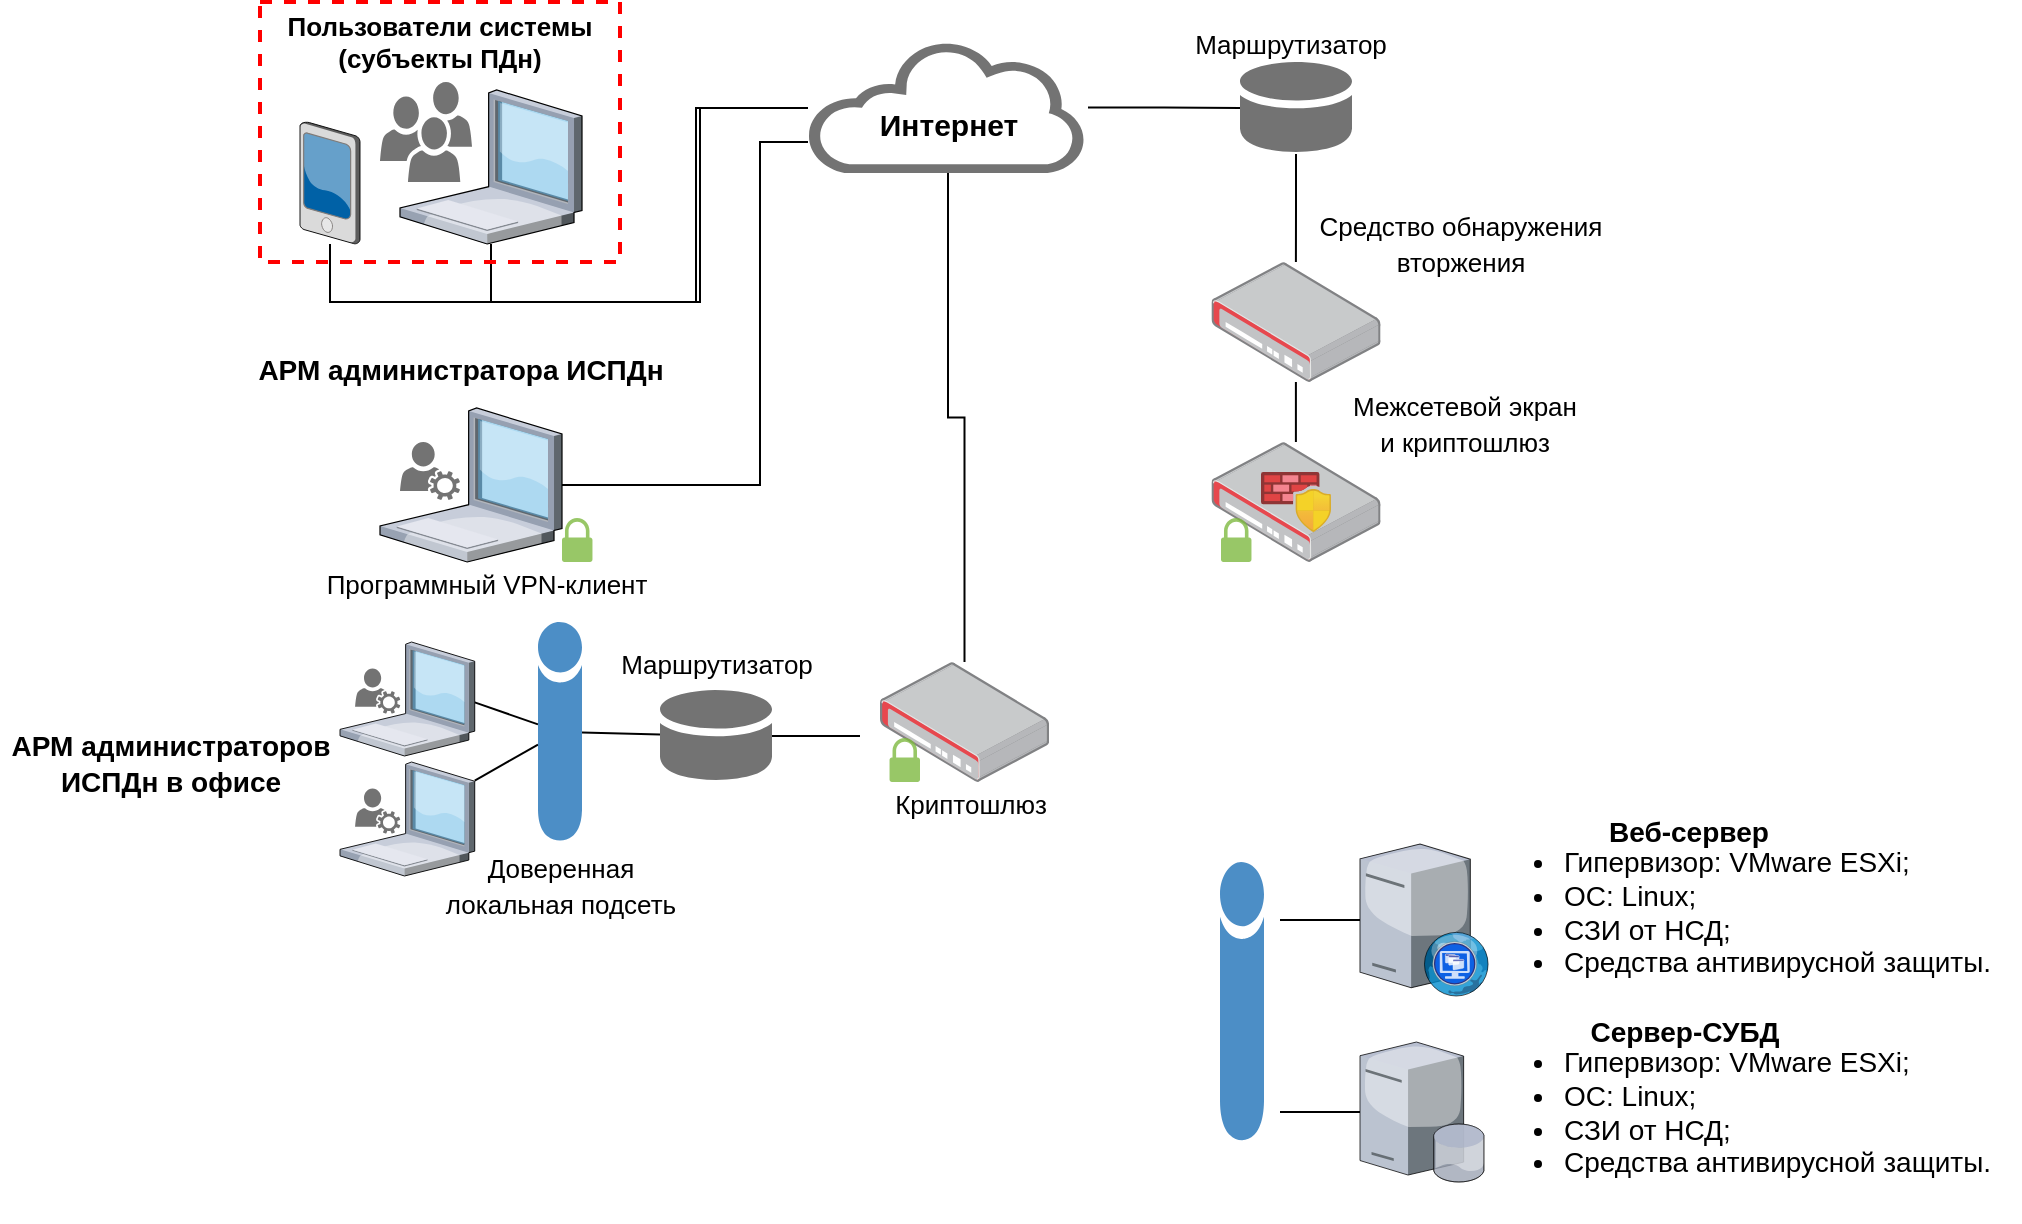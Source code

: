 <mxfile version="18.1.1" type="github">
  <diagram id="DA2Qiv1e6fWK6ssefBED" name="Page-1">
    <mxGraphModel dx="1751" dy="1705" grid="1" gridSize="10" guides="1" tooltips="1" connect="1" arrows="1" fold="1" page="1" pageScale="1" pageWidth="827" pageHeight="1169" math="0" shadow="0">
      <root>
        <mxCell id="0" />
        <mxCell id="1" parent="0" />
        <mxCell id="x9HyxU4pL3DoHxPURY9i-18" style="edgeStyle=orthogonalEdgeStyle;rounded=0;orthogonalLoop=1;jettySize=auto;html=1;fontSize=15;endArrow=none;endFill=0;" edge="1" parent="1" source="x9HyxU4pL3DoHxPURY9i-2" target="x9HyxU4pL3DoHxPURY9i-7">
          <mxGeometry relative="1" as="geometry">
            <Array as="points">
              <mxPoint x="116" y="120" />
              <mxPoint x="218" y="120" />
              <mxPoint x="218" y="23" />
            </Array>
          </mxGeometry>
        </mxCell>
        <mxCell id="x9HyxU4pL3DoHxPURY9i-2" value="" style="verticalLabelPosition=bottom;sketch=0;aspect=fixed;html=1;verticalAlign=top;strokeColor=none;align=center;outlineConnect=0;shape=mxgraph.citrix.laptop_1;" vertex="1" parent="1">
          <mxGeometry x="70" y="14" width="91" height="77" as="geometry" />
        </mxCell>
        <mxCell id="x9HyxU4pL3DoHxPURY9i-19" style="edgeStyle=orthogonalEdgeStyle;rounded=0;orthogonalLoop=1;jettySize=auto;html=1;fontSize=15;endArrow=none;endFill=0;" edge="1" parent="1" source="x9HyxU4pL3DoHxPURY9i-3" target="x9HyxU4pL3DoHxPURY9i-7">
          <mxGeometry relative="1" as="geometry">
            <Array as="points">
              <mxPoint x="35" y="120" />
              <mxPoint x="220" y="120" />
              <mxPoint x="220" y="23" />
            </Array>
          </mxGeometry>
        </mxCell>
        <mxCell id="x9HyxU4pL3DoHxPURY9i-3" value="" style="verticalLabelPosition=bottom;sketch=0;aspect=fixed;html=1;verticalAlign=top;strokeColor=none;align=center;outlineConnect=0;shape=mxgraph.citrix.pda;" vertex="1" parent="1">
          <mxGeometry x="20" y="30" width="30" height="61" as="geometry" />
        </mxCell>
        <mxCell id="x9HyxU4pL3DoHxPURY9i-5" value="&lt;b&gt;&lt;font style=&quot;font-size: 13px;&quot;&gt;Пользователи системы (субъекты ПДн)&lt;/font&gt;&lt;/b&gt;" style="fontStyle=0;verticalAlign=top;align=center;spacingTop=-2;fillColor=none;rounded=0;whiteSpace=wrap;html=1;strokeColor=#FF0000;strokeWidth=2;dashed=1;container=1;collapsible=0;expand=0;recursiveResize=0;" vertex="1" parent="1">
          <mxGeometry y="-30" width="180" height="130" as="geometry" />
        </mxCell>
        <mxCell id="x9HyxU4pL3DoHxPURY9i-8" value="" style="sketch=0;pointerEvents=1;shadow=0;dashed=0;html=1;strokeColor=none;fillColor=#505050;labelPosition=center;verticalLabelPosition=bottom;verticalAlign=top;outlineConnect=0;align=center;shape=mxgraph.office.users.users;opacity=80;" vertex="1" parent="x9HyxU4pL3DoHxPURY9i-5">
          <mxGeometry x="60" y="40" width="46" height="50" as="geometry" />
        </mxCell>
        <mxCell id="x9HyxU4pL3DoHxPURY9i-27" style="edgeStyle=orthogonalEdgeStyle;rounded=0;orthogonalLoop=1;jettySize=auto;html=1;fontSize=13;endArrow=none;endFill=0;" edge="1" parent="1" source="x9HyxU4pL3DoHxPURY9i-11" target="x9HyxU4pL3DoHxPURY9i-25">
          <mxGeometry relative="1" as="geometry" />
        </mxCell>
        <mxCell id="x9HyxU4pL3DoHxPURY9i-11" value="" style="points=[];aspect=fixed;html=1;align=center;shadow=0;dashed=0;image;image=img/lib/allied_telesis/security/Router_VPN.svg;opacity=80;" vertex="1" parent="1">
          <mxGeometry x="475.73" y="100" width="84.54" height="60" as="geometry" />
        </mxCell>
        <mxCell id="x9HyxU4pL3DoHxPURY9i-16" value="" style="group" vertex="1" connectable="0" parent="1">
          <mxGeometry x="274" y="-10" width="140" height="65.5" as="geometry" />
        </mxCell>
        <mxCell id="x9HyxU4pL3DoHxPURY9i-7" value="" style="sketch=0;pointerEvents=1;shadow=0;dashed=0;html=1;strokeColor=none;fillColor=#505050;labelPosition=center;verticalLabelPosition=bottom;outlineConnect=0;verticalAlign=top;align=center;shape=mxgraph.office.clouds.cloud;opacity=80;" vertex="1" parent="x9HyxU4pL3DoHxPURY9i-16">
          <mxGeometry width="140" height="65.5" as="geometry" />
        </mxCell>
        <mxCell id="x9HyxU4pL3DoHxPURY9i-14" value="&lt;font size=&quot;1&quot; style=&quot;&quot;&gt;&lt;b style=&quot;font-size: 15px;&quot;&gt;Интернет&lt;/b&gt;&lt;/font&gt;" style="text;html=1;resizable=0;autosize=1;align=center;verticalAlign=middle;points=[];fillColor=none;strokeColor=none;rounded=0;opacity=80;" vertex="1" parent="x9HyxU4pL3DoHxPURY9i-16">
          <mxGeometry x="30" y="31" width="80" height="20" as="geometry" />
        </mxCell>
        <mxCell id="x9HyxU4pL3DoHxPURY9i-22" style="edgeStyle=orthogonalEdgeStyle;rounded=0;orthogonalLoop=1;jettySize=auto;html=1;fontSize=15;endArrow=none;endFill=0;" edge="1" parent="1" source="x9HyxU4pL3DoHxPURY9i-21" target="x9HyxU4pL3DoHxPURY9i-11">
          <mxGeometry relative="1" as="geometry" />
        </mxCell>
        <mxCell id="x9HyxU4pL3DoHxPURY9i-21" value="" style="sketch=0;shadow=0;dashed=0;html=1;strokeColor=none;fillColor=#505050;labelPosition=center;verticalLabelPosition=bottom;verticalAlign=top;outlineConnect=0;align=center;shape=mxgraph.office.databases.database_mini_1;fontSize=15;opacity=80;" vertex="1" parent="1">
          <mxGeometry x="490" width="56" height="46" as="geometry" />
        </mxCell>
        <mxCell id="x9HyxU4pL3DoHxPURY9i-23" style="edgeStyle=orthogonalEdgeStyle;rounded=0;orthogonalLoop=1;jettySize=auto;html=1;fontSize=15;endArrow=none;endFill=0;" edge="1" parent="1" source="x9HyxU4pL3DoHxPURY9i-7">
          <mxGeometry relative="1" as="geometry">
            <mxPoint x="490" y="23" as="targetPoint" />
          </mxGeometry>
        </mxCell>
        <mxCell id="x9HyxU4pL3DoHxPURY9i-24" value="&lt;font style=&quot;font-size: 13px;&quot;&gt;Средство обнаружения &lt;br&gt;вторжения&lt;/font&gt;" style="text;html=1;resizable=0;autosize=1;align=center;verticalAlign=middle;points=[];fillColor=none;strokeColor=none;rounded=0;fontSize=15;opacity=80;" vertex="1" parent="1">
          <mxGeometry x="520" y="70" width="160" height="40" as="geometry" />
        </mxCell>
        <mxCell id="x9HyxU4pL3DoHxPURY9i-28" value="" style="group" vertex="1" connectable="0" parent="1">
          <mxGeometry x="475.73" y="190" width="84.54" height="60" as="geometry" />
        </mxCell>
        <mxCell id="x9HyxU4pL3DoHxPURY9i-25" value="" style="points=[];aspect=fixed;html=1;align=center;shadow=0;dashed=0;image;image=img/lib/allied_telesis/security/Router_VPN.svg;opacity=80;" vertex="1" parent="x9HyxU4pL3DoHxPURY9i-28">
          <mxGeometry width="84.54" height="60" as="geometry" />
        </mxCell>
        <mxCell id="x9HyxU4pL3DoHxPURY9i-20" value="" style="aspect=fixed;html=1;points=[];align=center;image;fontSize=12;image=img/lib/azure2/networking/Azure_Firewall_Manager.svg;opacity=80;" vertex="1" parent="x9HyxU4pL3DoHxPURY9i-28">
          <mxGeometry x="24.77" y="15" width="35" height="30" as="geometry" />
        </mxCell>
        <mxCell id="x9HyxU4pL3DoHxPURY9i-29" value="" style="sketch=0;pointerEvents=1;shadow=0;dashed=0;html=1;strokeColor=none;labelPosition=center;verticalLabelPosition=bottom;verticalAlign=top;outlineConnect=0;align=center;shape=mxgraph.office.security.lock_protected;fillColor=#7FBA42;fontSize=13;opacity=80;" vertex="1" parent="x9HyxU4pL3DoHxPURY9i-28">
          <mxGeometry x="4.77" y="38" width="15.23" height="22" as="geometry" />
        </mxCell>
        <mxCell id="x9HyxU4pL3DoHxPURY9i-32" value="&lt;span style=&quot;font-size: 13px;&quot;&gt;Межсетевой экран &lt;br&gt;и криптошлюз&lt;/span&gt;" style="text;html=1;resizable=0;autosize=1;align=center;verticalAlign=middle;points=[];fillColor=none;strokeColor=none;rounded=0;fontSize=15;opacity=80;" vertex="1" parent="1">
          <mxGeometry x="537" y="160" width="130" height="40" as="geometry" />
        </mxCell>
        <mxCell id="x9HyxU4pL3DoHxPURY9i-33" value="" style="group" vertex="1" connectable="0" parent="1">
          <mxGeometry x="310" y="300" width="84.54" height="60" as="geometry" />
        </mxCell>
        <mxCell id="x9HyxU4pL3DoHxPURY9i-34" value="" style="points=[];aspect=fixed;html=1;align=center;shadow=0;dashed=0;image;image=img/lib/allied_telesis/security/Router_VPN.svg;opacity=80;" vertex="1" parent="x9HyxU4pL3DoHxPURY9i-33">
          <mxGeometry width="84.54" height="60" as="geometry" />
        </mxCell>
        <mxCell id="x9HyxU4pL3DoHxPURY9i-36" value="" style="sketch=0;pointerEvents=1;shadow=0;dashed=0;html=1;strokeColor=none;labelPosition=center;verticalLabelPosition=bottom;verticalAlign=top;outlineConnect=0;align=center;shape=mxgraph.office.security.lock_protected;fillColor=#7FBA42;fontSize=13;opacity=80;" vertex="1" parent="x9HyxU4pL3DoHxPURY9i-33">
          <mxGeometry x="4.77" y="38" width="15.23" height="22" as="geometry" />
        </mxCell>
        <mxCell id="x9HyxU4pL3DoHxPURY9i-39" value="" style="group" vertex="1" connectable="0" parent="1">
          <mxGeometry x="60" y="173" width="106.23" height="77" as="geometry" />
        </mxCell>
        <mxCell id="x9HyxU4pL3DoHxPURY9i-37" value="" style="verticalLabelPosition=bottom;sketch=0;aspect=fixed;html=1;verticalAlign=top;strokeColor=none;align=center;outlineConnect=0;shape=mxgraph.citrix.laptop_1;" vertex="1" parent="x9HyxU4pL3DoHxPURY9i-39">
          <mxGeometry width="91" height="77" as="geometry" />
        </mxCell>
        <mxCell id="x9HyxU4pL3DoHxPURY9i-38" value="" style="sketch=0;pointerEvents=1;shadow=0;dashed=0;html=1;strokeColor=none;fillColor=#505050;labelPosition=center;verticalLabelPosition=bottom;verticalAlign=top;outlineConnect=0;align=center;shape=mxgraph.office.users.user_services;fontSize=13;opacity=80;" vertex="1" parent="x9HyxU4pL3DoHxPURY9i-39">
          <mxGeometry x="10" y="17" width="30" height="29" as="geometry" />
        </mxCell>
        <mxCell id="x9HyxU4pL3DoHxPURY9i-45" value="" style="sketch=0;pointerEvents=1;shadow=0;dashed=0;html=1;strokeColor=none;labelPosition=center;verticalLabelPosition=bottom;verticalAlign=top;outlineConnect=0;align=center;shape=mxgraph.office.security.lock_protected;fillColor=#7FBA42;fontSize=13;opacity=80;" vertex="1" parent="x9HyxU4pL3DoHxPURY9i-39">
          <mxGeometry x="91" y="55" width="15.23" height="22" as="geometry" />
        </mxCell>
        <mxCell id="x9HyxU4pL3DoHxPURY9i-47" style="edgeStyle=orthogonalEdgeStyle;rounded=0;orthogonalLoop=1;jettySize=auto;html=1;fontSize=13;endArrow=none;endFill=0;" edge="1" parent="1" source="x9HyxU4pL3DoHxPURY9i-40">
          <mxGeometry relative="1" as="geometry">
            <mxPoint x="300" y="337" as="targetPoint" />
          </mxGeometry>
        </mxCell>
        <mxCell id="x9HyxU4pL3DoHxPURY9i-40" value="" style="sketch=0;shadow=0;dashed=0;html=1;strokeColor=none;fillColor=#505050;labelPosition=center;verticalLabelPosition=bottom;verticalAlign=top;outlineConnect=0;align=center;shape=mxgraph.office.databases.database_mini_1;fontSize=15;opacity=80;" vertex="1" parent="1">
          <mxGeometry x="200" y="314" width="56" height="46" as="geometry" />
        </mxCell>
        <mxCell id="x9HyxU4pL3DoHxPURY9i-46" value="" style="edgeStyle=orthogonalEdgeStyle;rounded=0;orthogonalLoop=1;jettySize=auto;html=1;fontSize=13;endArrow=none;endFill=0;" edge="1" parent="1" source="x9HyxU4pL3DoHxPURY9i-37" target="x9HyxU4pL3DoHxPURY9i-7">
          <mxGeometry relative="1" as="geometry">
            <mxPoint x="340" y="60" as="targetPoint" />
            <Array as="points">
              <mxPoint x="250" y="212" />
              <mxPoint x="250" y="40" />
            </Array>
          </mxGeometry>
        </mxCell>
        <mxCell id="x9HyxU4pL3DoHxPURY9i-48" style="edgeStyle=orthogonalEdgeStyle;rounded=0;orthogonalLoop=1;jettySize=auto;html=1;fontSize=13;endArrow=none;endFill=0;" edge="1" parent="1" source="x9HyxU4pL3DoHxPURY9i-34" target="x9HyxU4pL3DoHxPURY9i-7">
          <mxGeometry relative="1" as="geometry" />
        </mxCell>
        <mxCell id="x9HyxU4pL3DoHxPURY9i-50" value="&lt;font style=&quot;font-size: 14px;&quot;&gt;&lt;b&gt;АРМ администратора ИСПДн&lt;/b&gt;&lt;/font&gt;" style="text;html=1;resizable=0;autosize=1;align=center;verticalAlign=middle;points=[];fillColor=none;strokeColor=none;rounded=0;fontSize=15;opacity=80;" vertex="1" parent="1">
          <mxGeometry x="-10" y="143" width="220" height="20" as="geometry" />
        </mxCell>
        <mxCell id="x9HyxU4pL3DoHxPURY9i-51" value="&lt;span style=&quot;font-size: 13px;&quot;&gt;Программный VPN-клиент&lt;/span&gt;" style="text;html=1;resizable=0;autosize=1;align=center;verticalAlign=middle;points=[];fillColor=none;strokeColor=none;rounded=0;fontSize=15;opacity=80;" vertex="1" parent="1">
          <mxGeometry x="23.12" y="250" width="180" height="20" as="geometry" />
        </mxCell>
        <mxCell id="x9HyxU4pL3DoHxPURY9i-52" value="&lt;span style=&quot;font-size: 13px;&quot;&gt;Криптошлюз&lt;/span&gt;" style="text;html=1;resizable=0;autosize=1;align=center;verticalAlign=middle;points=[];fillColor=none;strokeColor=none;rounded=0;fontSize=15;opacity=80;" vertex="1" parent="1">
          <mxGeometry x="310" y="360" width="90" height="20" as="geometry" />
        </mxCell>
        <mxCell id="x9HyxU4pL3DoHxPURY9i-53" value="&lt;span style=&quot;font-size: 13px;&quot;&gt;Маршрутизатор&lt;br&gt;&lt;/span&gt;" style="text;html=1;resizable=0;autosize=1;align=center;verticalAlign=middle;points=[];fillColor=none;strokeColor=none;rounded=0;fontSize=15;opacity=80;" vertex="1" parent="1">
          <mxGeometry x="460.27" y="-20" width="110" height="20" as="geometry" />
        </mxCell>
        <mxCell id="x9HyxU4pL3DoHxPURY9i-54" value="&lt;span style=&quot;font-size: 13px;&quot;&gt;Маршрутизатор&lt;br&gt;&lt;/span&gt;" style="text;html=1;resizable=0;autosize=1;align=center;verticalAlign=middle;points=[];fillColor=none;strokeColor=none;rounded=0;fontSize=15;opacity=80;" vertex="1" parent="1">
          <mxGeometry x="173" y="290" width="110" height="20" as="geometry" />
        </mxCell>
        <mxCell id="x9HyxU4pL3DoHxPURY9i-63" style="edgeStyle=none;rounded=0;orthogonalLoop=1;jettySize=auto;html=1;fontSize=14;endArrow=none;endFill=0;" edge="1" parent="1" source="x9HyxU4pL3DoHxPURY9i-61" target="x9HyxU4pL3DoHxPURY9i-40">
          <mxGeometry relative="1" as="geometry" />
        </mxCell>
        <mxCell id="x9HyxU4pL3DoHxPURY9i-64" style="edgeStyle=none;rounded=0;orthogonalLoop=1;jettySize=auto;html=1;fontSize=14;endArrow=none;endFill=0;" edge="1" parent="1" source="x9HyxU4pL3DoHxPURY9i-61">
          <mxGeometry relative="1" as="geometry">
            <mxPoint x="107.364" y="320.195" as="targetPoint" />
          </mxGeometry>
        </mxCell>
        <mxCell id="x9HyxU4pL3DoHxPURY9i-73" style="edgeStyle=none;rounded=0;orthogonalLoop=1;jettySize=auto;html=1;fontSize=14;endArrow=none;endFill=0;" edge="1" parent="1" source="x9HyxU4pL3DoHxPURY9i-61" target="x9HyxU4pL3DoHxPURY9i-66">
          <mxGeometry relative="1" as="geometry" />
        </mxCell>
        <mxCell id="x9HyxU4pL3DoHxPURY9i-61" value="" style="sketch=0;shadow=0;dashed=0;html=1;strokeColor=none;labelPosition=center;verticalLabelPosition=bottom;verticalAlign=top;outlineConnect=0;align=center;shape=mxgraph.office.databases.database;fillColor=#2072B8;fontSize=14;opacity=80;" vertex="1" parent="1">
          <mxGeometry x="139" y="280" width="22" height="110" as="geometry" />
        </mxCell>
        <mxCell id="x9HyxU4pL3DoHxPURY9i-69" value="" style="group" vertex="1" connectable="0" parent="1">
          <mxGeometry x="40" y="350" width="67.364" height="57" as="geometry" />
        </mxCell>
        <mxCell id="x9HyxU4pL3DoHxPURY9i-66" value="" style="verticalLabelPosition=bottom;sketch=0;aspect=fixed;html=1;verticalAlign=top;strokeColor=none;align=center;outlineConnect=0;shape=mxgraph.citrix.laptop_1;" vertex="1" parent="x9HyxU4pL3DoHxPURY9i-69">
          <mxGeometry width="67.364" height="57" as="geometry" />
        </mxCell>
        <mxCell id="x9HyxU4pL3DoHxPURY9i-67" value="" style="sketch=0;pointerEvents=1;shadow=0;dashed=0;html=1;strokeColor=none;fillColor=#505050;labelPosition=center;verticalLabelPosition=bottom;verticalAlign=top;outlineConnect=0;align=center;shape=mxgraph.office.users.user_services;fontSize=13;opacity=80;" vertex="1" parent="x9HyxU4pL3DoHxPURY9i-69">
          <mxGeometry x="7.531" y="13.247" width="22.592" height="22.597" as="geometry" />
        </mxCell>
        <mxCell id="x9HyxU4pL3DoHxPURY9i-70" value="" style="group" vertex="1" connectable="0" parent="1">
          <mxGeometry x="40" y="290" width="67.364" height="57" as="geometry" />
        </mxCell>
        <mxCell id="x9HyxU4pL3DoHxPURY9i-71" value="" style="verticalLabelPosition=bottom;sketch=0;aspect=fixed;html=1;verticalAlign=top;strokeColor=none;align=center;outlineConnect=0;shape=mxgraph.citrix.laptop_1;" vertex="1" parent="x9HyxU4pL3DoHxPURY9i-70">
          <mxGeometry width="67.364" height="57" as="geometry" />
        </mxCell>
        <mxCell id="x9HyxU4pL3DoHxPURY9i-72" value="" style="sketch=0;pointerEvents=1;shadow=0;dashed=0;html=1;strokeColor=none;fillColor=#505050;labelPosition=center;verticalLabelPosition=bottom;verticalAlign=top;outlineConnect=0;align=center;shape=mxgraph.office.users.user_services;fontSize=13;opacity=80;" vertex="1" parent="x9HyxU4pL3DoHxPURY9i-70">
          <mxGeometry x="7.531" y="13.247" width="22.592" height="22.597" as="geometry" />
        </mxCell>
        <mxCell id="x9HyxU4pL3DoHxPURY9i-74" value="&lt;font style=&quot;font-size: 14px;&quot;&gt;&lt;b&gt;АРМ администраторов &lt;br&gt;ИСПДн в офисе&lt;/b&gt;&lt;/font&gt;" style="text;html=1;resizable=0;autosize=1;align=center;verticalAlign=middle;points=[];fillColor=none;strokeColor=none;rounded=0;fontSize=15;opacity=80;" vertex="1" parent="1">
          <mxGeometry x="-130" y="330" width="170" height="40" as="geometry" />
        </mxCell>
        <mxCell id="x9HyxU4pL3DoHxPURY9i-75" value="&lt;span style=&quot;font-size: 13px;&quot;&gt;Доверенная &lt;br&gt;локальная подсеть&lt;/span&gt;" style="text;html=1;resizable=0;autosize=1;align=center;verticalAlign=middle;points=[];fillColor=none;strokeColor=none;rounded=0;fontSize=15;opacity=80;" vertex="1" parent="1">
          <mxGeometry x="85" y="391" width="130" height="40" as="geometry" />
        </mxCell>
        <mxCell id="x9HyxU4pL3DoHxPURY9i-80" style="edgeStyle=none;rounded=0;orthogonalLoop=1;jettySize=auto;html=1;fontSize=14;endArrow=none;endFill=0;" edge="1" parent="1" source="x9HyxU4pL3DoHxPURY9i-77">
          <mxGeometry relative="1" as="geometry">
            <mxPoint x="510" y="525" as="targetPoint" />
          </mxGeometry>
        </mxCell>
        <mxCell id="x9HyxU4pL3DoHxPURY9i-77" value="" style="verticalLabelPosition=bottom;sketch=0;aspect=fixed;html=1;verticalAlign=top;strokeColor=none;align=center;outlineConnect=0;shape=mxgraph.citrix.database_server;fontSize=14;opacity=80;" vertex="1" parent="1">
          <mxGeometry x="550" y="490" width="62.22" height="70" as="geometry" />
        </mxCell>
        <mxCell id="x9HyxU4pL3DoHxPURY9i-82" style="edgeStyle=none;rounded=0;orthogonalLoop=1;jettySize=auto;html=1;fontSize=14;endArrow=none;endFill=0;" edge="1" parent="1" source="x9HyxU4pL3DoHxPURY9i-78">
          <mxGeometry relative="1" as="geometry">
            <mxPoint x="510" y="429" as="targetPoint" />
          </mxGeometry>
        </mxCell>
        <mxCell id="x9HyxU4pL3DoHxPURY9i-78" value="" style="verticalLabelPosition=bottom;sketch=0;aspect=fixed;html=1;verticalAlign=top;strokeColor=none;align=center;outlineConnect=0;shape=mxgraph.citrix.desktop_web;fontSize=14;opacity=80;" vertex="1" parent="1">
          <mxGeometry x="550" y="391" width="64.6" height="76" as="geometry" />
        </mxCell>
        <mxCell id="x9HyxU4pL3DoHxPURY9i-79" value="" style="sketch=0;shadow=0;dashed=0;html=1;strokeColor=none;labelPosition=center;verticalLabelPosition=bottom;verticalAlign=top;outlineConnect=0;align=center;shape=mxgraph.office.databases.database;fillColor=#2072B8;fontSize=14;opacity=80;" vertex="1" parent="1">
          <mxGeometry x="480" y="400" width="22" height="140" as="geometry" />
        </mxCell>
        <mxCell id="x9HyxU4pL3DoHxPURY9i-85" value="" style="group" vertex="1" connectable="0" parent="1">
          <mxGeometry x="610" y="370" width="270" height="110" as="geometry" />
        </mxCell>
        <mxCell id="x9HyxU4pL3DoHxPURY9i-83" value="&lt;span style=&quot;font-size: 14px;&quot;&gt;&lt;b&gt;&amp;nbsp;Веб-сервер&lt;/b&gt;&lt;/span&gt;" style="text;html=1;resizable=0;autosize=1;align=center;verticalAlign=middle;points=[];fillColor=none;strokeColor=none;rounded=0;fontSize=15;opacity=80;" vertex="1" parent="x9HyxU4pL3DoHxPURY9i-85">
          <mxGeometry x="52.4" y="4" width="100" height="20" as="geometry" />
        </mxCell>
        <mxCell id="x9HyxU4pL3DoHxPURY9i-84" value="&lt;ul style=&quot;font-size: 14px;&quot;&gt;&lt;li&gt;Гипервизор: VMware ESXi;&lt;/li&gt;&lt;li&gt;ОС: Linux;&lt;/li&gt;&lt;li&gt;СЗИ от НСД;&lt;/li&gt;&lt;li&gt;Средства антивирусной защиты.&lt;/li&gt;&lt;/ul&gt;" style="text;html=1;resizable=0;autosize=1;align=left;verticalAlign=middle;points=[];fillColor=none;strokeColor=none;rounded=0;fontSize=15;opacity=80;" vertex="1" parent="x9HyxU4pL3DoHxPURY9i-85">
          <mxGeometry width="270" height="110" as="geometry" />
        </mxCell>
        <mxCell id="x9HyxU4pL3DoHxPURY9i-87" value="&lt;span style=&quot;font-size: 14px;&quot;&gt;&lt;b&gt;Сервер-СУБД&lt;br&gt;&lt;/b&gt;&lt;/span&gt;" style="text;html=1;resizable=0;autosize=1;align=center;verticalAlign=middle;points=[];fillColor=none;strokeColor=none;rounded=0;fontSize=15;opacity=80;" vertex="1" parent="1">
          <mxGeometry x="657.4" y="474" width="110" height="20" as="geometry" />
        </mxCell>
        <mxCell id="x9HyxU4pL3DoHxPURY9i-88" value="&lt;ul style=&quot;font-size: 14px;&quot;&gt;&lt;li&gt;Гипервизор: VMware ESXi;&lt;/li&gt;&lt;li&gt;ОС: Linux;&lt;/li&gt;&lt;li&gt;СЗИ от НСД;&lt;/li&gt;&lt;li&gt;Средства антивирусной защиты.&lt;/li&gt;&lt;/ul&gt;" style="text;html=1;resizable=0;autosize=1;align=left;verticalAlign=middle;points=[];fillColor=none;strokeColor=none;rounded=0;fontSize=15;opacity=80;" vertex="1" parent="1">
          <mxGeometry x="610" y="470" width="270" height="110" as="geometry" />
        </mxCell>
      </root>
    </mxGraphModel>
  </diagram>
</mxfile>
